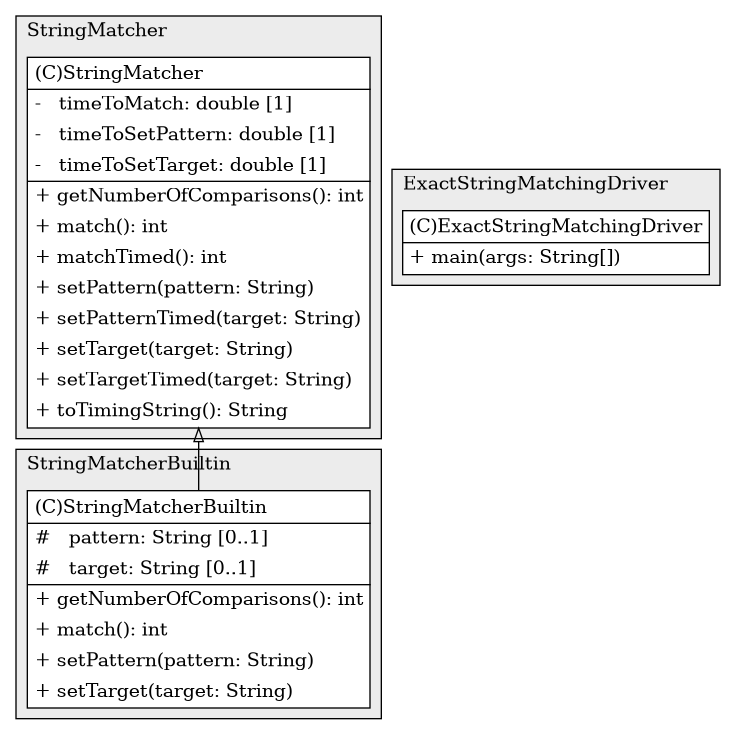 @startuml

/' diagram meta data start
config=StructureConfiguration;
{
  "projectClassification": {
    "searchMode": "OpenProject", // OpenProject, AllProjects
    "includedProjects": "",
    "pathEndKeywords": "*.impl",
    "isClientPath": "",
    "isClientName": "",
    "isTestPath": "",
    "isTestName": "",
    "isMappingPath": "",
    "isMappingName": "",
    "isDataAccessPath": "",
    "isDataAccessName": "",
    "isDataStructurePath": "",
    "isDataStructureName": "",
    "isInterfaceStructuresPath": "",
    "isInterfaceStructuresName": "",
    "isEntryPointPath": "",
    "isEntryPointName": "",
    "treatFinalFieldsAsMandatory": false
  },
  "graphRestriction": {
    "classPackageExcludeFilter": "",
    "classPackageIncludeFilter": "",
    "classNameExcludeFilter": "",
    "classNameIncludeFilter": "",
    "methodNameExcludeFilter": "",
    "methodNameIncludeFilter": "",
    "removeByInheritance": "", // inheritance/annotation based filtering is done in a second step
    "removeByAnnotation": "",
    "removeByClassPackage": "", // cleanup the graph after inheritance/annotation based filtering is done
    "removeByClassName": "",
    "cutMappings": false,
    "cutEnum": false,
    "cutTests": false,
    "cutClient": false,
    "cutDataAccess": false,
    "cutInterfaceStructures": false,
    "cutDataStructures": false,
    "cutGetterAndSetter": false,
    "cutConstructors": false
  },
  "graphTraversal": {
    "forwardDepth": 5,
    "backwardDepth": 5,
    "classPackageExcludeFilter": "",
    "classPackageIncludeFilter": "",
    "classNameExcludeFilter": "",
    "classNameIncludeFilter": "",
    "methodNameExcludeFilter": "",
    "methodNameIncludeFilter": "",
    "hideMappings": false,
    "hideDataStructures": false,
    "hidePrivateMethods": false,
    "hideInterfaceCalls": false, // indirection: implementation -> interface (is hidden) -> implementation
    "onlyShowApplicationEntryPoints": false, // root node is included
    "useMethodCallsForStructureDiagram": "BothDirections" // ForwardOnly, BothDirections, No
  },
  "details": {
    "aggregation": "GroupByClass", // ByClass, GroupByClass, None
    "showClassGenericTypes": true,
    "showMethods": true,
    "showMethodParameterNames": true,
    "showMethodParameterTypes": true,
    "showMethodReturnType": true,
    "showPackageLevels": 10,
    "showDetailedClassStructure": true
  },
  "rootClass": "ExactStringMatchingDriver",
  "extensionCallbackMethod": "" // qualified.class.name#methodName - signature: public static String method(String)
}
diagram meta data end '/



digraph g {
    rankdir="TB"
    splines=polyline
    

'nodes 
subgraph cluster_1732832193 { 
   	label=StringMatcher
	labeljust=l
	fillcolor="#ececec"
	style=filled
   
   StringMatcher1732832193[
	label=<<TABLE BORDER="1" CELLBORDER="0" CELLPADDING="4" CELLSPACING="0">
<TR><TD ALIGN="LEFT" >(C)StringMatcher</TD></TR>
<HR/>
<TR><TD ALIGN="LEFT" >-   timeToMatch: double [1]</TD></TR>
<TR><TD ALIGN="LEFT" >-   timeToSetPattern: double [1]</TD></TR>
<TR><TD ALIGN="LEFT" >-   timeToSetTarget: double [1]</TD></TR>
<HR/>
<TR><TD ALIGN="LEFT" >+ getNumberOfComparisons(): int</TD></TR>
<TR><TD ALIGN="LEFT" >+ match(): int</TD></TR>
<TR><TD ALIGN="LEFT" >+ matchTimed(): int</TD></TR>
<TR><TD ALIGN="LEFT" >+ setPattern(pattern: String)</TD></TR>
<TR><TD ALIGN="LEFT" >+ setPatternTimed(target: String)</TD></TR>
<TR><TD ALIGN="LEFT" >+ setTarget(target: String)</TD></TR>
<TR><TD ALIGN="LEFT" >+ setTargetTimed(target: String)</TD></TR>
<TR><TD ALIGN="LEFT" >+ toTimingString(): String</TD></TR>
</TABLE>>
	style=filled
	margin=0
	shape=plaintext
	fillcolor="#FFFFFF"
];
} 

subgraph cluster_1793925749 { 
   	label=ExactStringMatchingDriver
	labeljust=l
	fillcolor="#ececec"
	style=filled
   
   ExactStringMatchingDriver1793925749[
	label=<<TABLE BORDER="1" CELLBORDER="0" CELLPADDING="4" CELLSPACING="0">
<TR><TD ALIGN="LEFT" >(C)ExactStringMatchingDriver</TD></TR>
<HR/>
<TR><TD ALIGN="LEFT" >+ main(args: String[])</TD></TR>
</TABLE>>
	style=filled
	margin=0
	shape=plaintext
	fillcolor="#FFFFFF"
];
} 

subgraph cluster_844608222 { 
   	label=StringMatcherBuiltin
	labeljust=l
	fillcolor="#ececec"
	style=filled
   
   StringMatcherBuiltin844608222[
	label=<<TABLE BORDER="1" CELLBORDER="0" CELLPADDING="4" CELLSPACING="0">
<TR><TD ALIGN="LEFT" >(C)StringMatcherBuiltin</TD></TR>
<HR/>
<TR><TD ALIGN="LEFT" >#   pattern: String [0..1]</TD></TR>
<TR><TD ALIGN="LEFT" >#   target: String [0..1]</TD></TR>
<HR/>
<TR><TD ALIGN="LEFT" >+ getNumberOfComparisons(): int</TD></TR>
<TR><TD ALIGN="LEFT" >+ match(): int</TD></TR>
<TR><TD ALIGN="LEFT" >+ setPattern(pattern: String)</TD></TR>
<TR><TD ALIGN="LEFT" >+ setTarget(target: String)</TD></TR>
</TABLE>>
	style=filled
	margin=0
	shape=plaintext
	fillcolor="#FFFFFF"
];
} 

'edges    
StringMatcher1732832193 -> StringMatcherBuiltin844608222[arrowhead=none, arrowtail=empty, dir=both];
    
}
@enduml